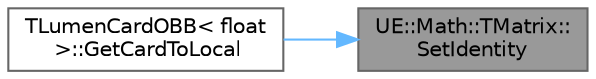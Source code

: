 digraph "UE::Math::TMatrix::SetIdentity"
{
 // INTERACTIVE_SVG=YES
 // LATEX_PDF_SIZE
  bgcolor="transparent";
  edge [fontname=Helvetica,fontsize=10,labelfontname=Helvetica,labelfontsize=10];
  node [fontname=Helvetica,fontsize=10,shape=box,height=0.2,width=0.4];
  rankdir="RL";
  Node1 [id="Node000001",label="UE::Math::TMatrix::\lSetIdentity",height=0.2,width=0.4,color="gray40", fillcolor="grey60", style="filled", fontcolor="black",tooltip=" "];
  Node1 -> Node2 [id="edge1_Node000001_Node000002",dir="back",color="steelblue1",style="solid",tooltip=" "];
  Node2 [id="Node000002",label="TLumenCardOBB\< float\l \>::GetCardToLocal",height=0.2,width=0.4,color="grey40", fillcolor="white", style="filled",URL="$dd/d8b/classTLumenCardOBB.html#a8ba06b36e47613af86a7ec65349a287a",tooltip=" "];
}
